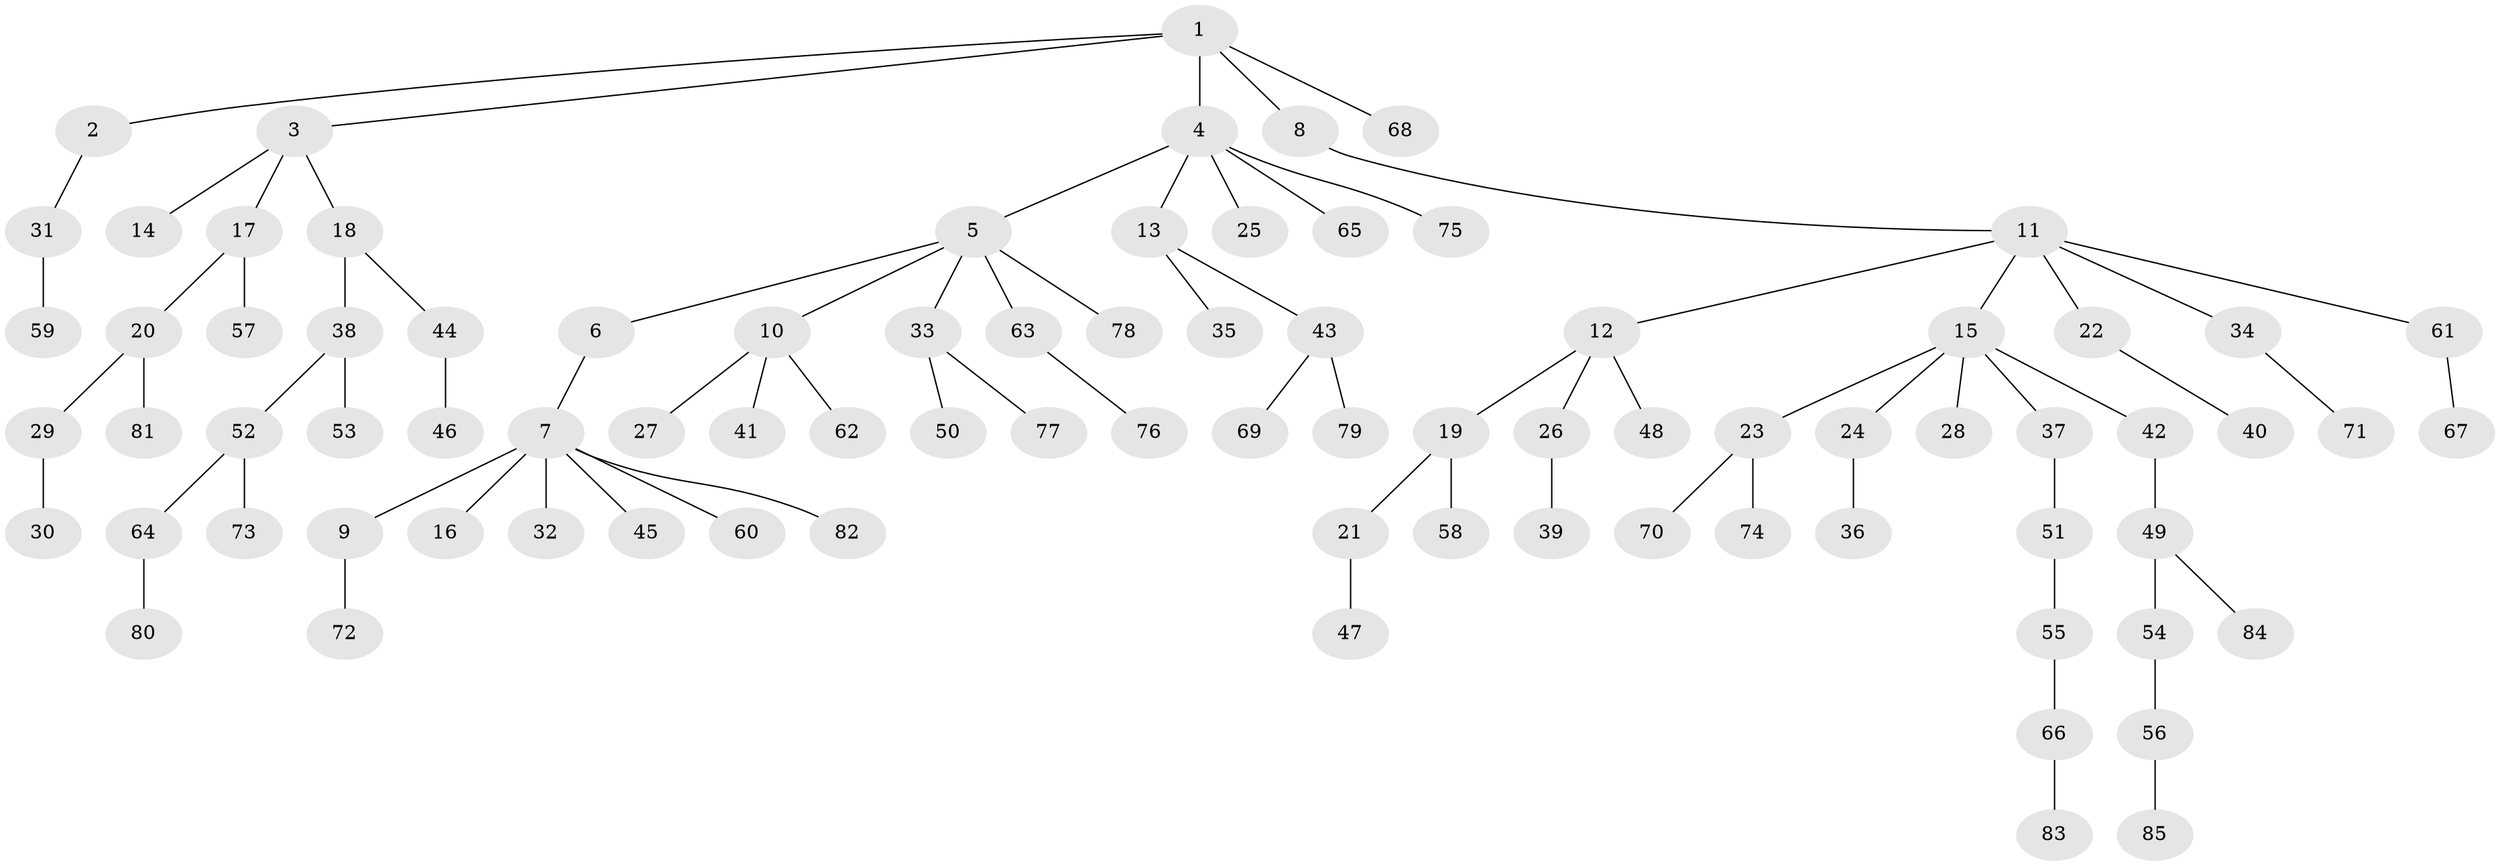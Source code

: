 // Generated by graph-tools (version 1.1) at 2025/37/03/09/25 02:37:04]
// undirected, 85 vertices, 84 edges
graph export_dot {
graph [start="1"]
  node [color=gray90,style=filled];
  1;
  2;
  3;
  4;
  5;
  6;
  7;
  8;
  9;
  10;
  11;
  12;
  13;
  14;
  15;
  16;
  17;
  18;
  19;
  20;
  21;
  22;
  23;
  24;
  25;
  26;
  27;
  28;
  29;
  30;
  31;
  32;
  33;
  34;
  35;
  36;
  37;
  38;
  39;
  40;
  41;
  42;
  43;
  44;
  45;
  46;
  47;
  48;
  49;
  50;
  51;
  52;
  53;
  54;
  55;
  56;
  57;
  58;
  59;
  60;
  61;
  62;
  63;
  64;
  65;
  66;
  67;
  68;
  69;
  70;
  71;
  72;
  73;
  74;
  75;
  76;
  77;
  78;
  79;
  80;
  81;
  82;
  83;
  84;
  85;
  1 -- 2;
  1 -- 3;
  1 -- 4;
  1 -- 8;
  1 -- 68;
  2 -- 31;
  3 -- 14;
  3 -- 17;
  3 -- 18;
  4 -- 5;
  4 -- 13;
  4 -- 25;
  4 -- 65;
  4 -- 75;
  5 -- 6;
  5 -- 10;
  5 -- 33;
  5 -- 63;
  5 -- 78;
  6 -- 7;
  7 -- 9;
  7 -- 16;
  7 -- 32;
  7 -- 45;
  7 -- 60;
  7 -- 82;
  8 -- 11;
  9 -- 72;
  10 -- 27;
  10 -- 41;
  10 -- 62;
  11 -- 12;
  11 -- 15;
  11 -- 22;
  11 -- 34;
  11 -- 61;
  12 -- 19;
  12 -- 26;
  12 -- 48;
  13 -- 35;
  13 -- 43;
  15 -- 23;
  15 -- 24;
  15 -- 28;
  15 -- 37;
  15 -- 42;
  17 -- 20;
  17 -- 57;
  18 -- 38;
  18 -- 44;
  19 -- 21;
  19 -- 58;
  20 -- 29;
  20 -- 81;
  21 -- 47;
  22 -- 40;
  23 -- 70;
  23 -- 74;
  24 -- 36;
  26 -- 39;
  29 -- 30;
  31 -- 59;
  33 -- 50;
  33 -- 77;
  34 -- 71;
  37 -- 51;
  38 -- 52;
  38 -- 53;
  42 -- 49;
  43 -- 69;
  43 -- 79;
  44 -- 46;
  49 -- 54;
  49 -- 84;
  51 -- 55;
  52 -- 64;
  52 -- 73;
  54 -- 56;
  55 -- 66;
  56 -- 85;
  61 -- 67;
  63 -- 76;
  64 -- 80;
  66 -- 83;
}
